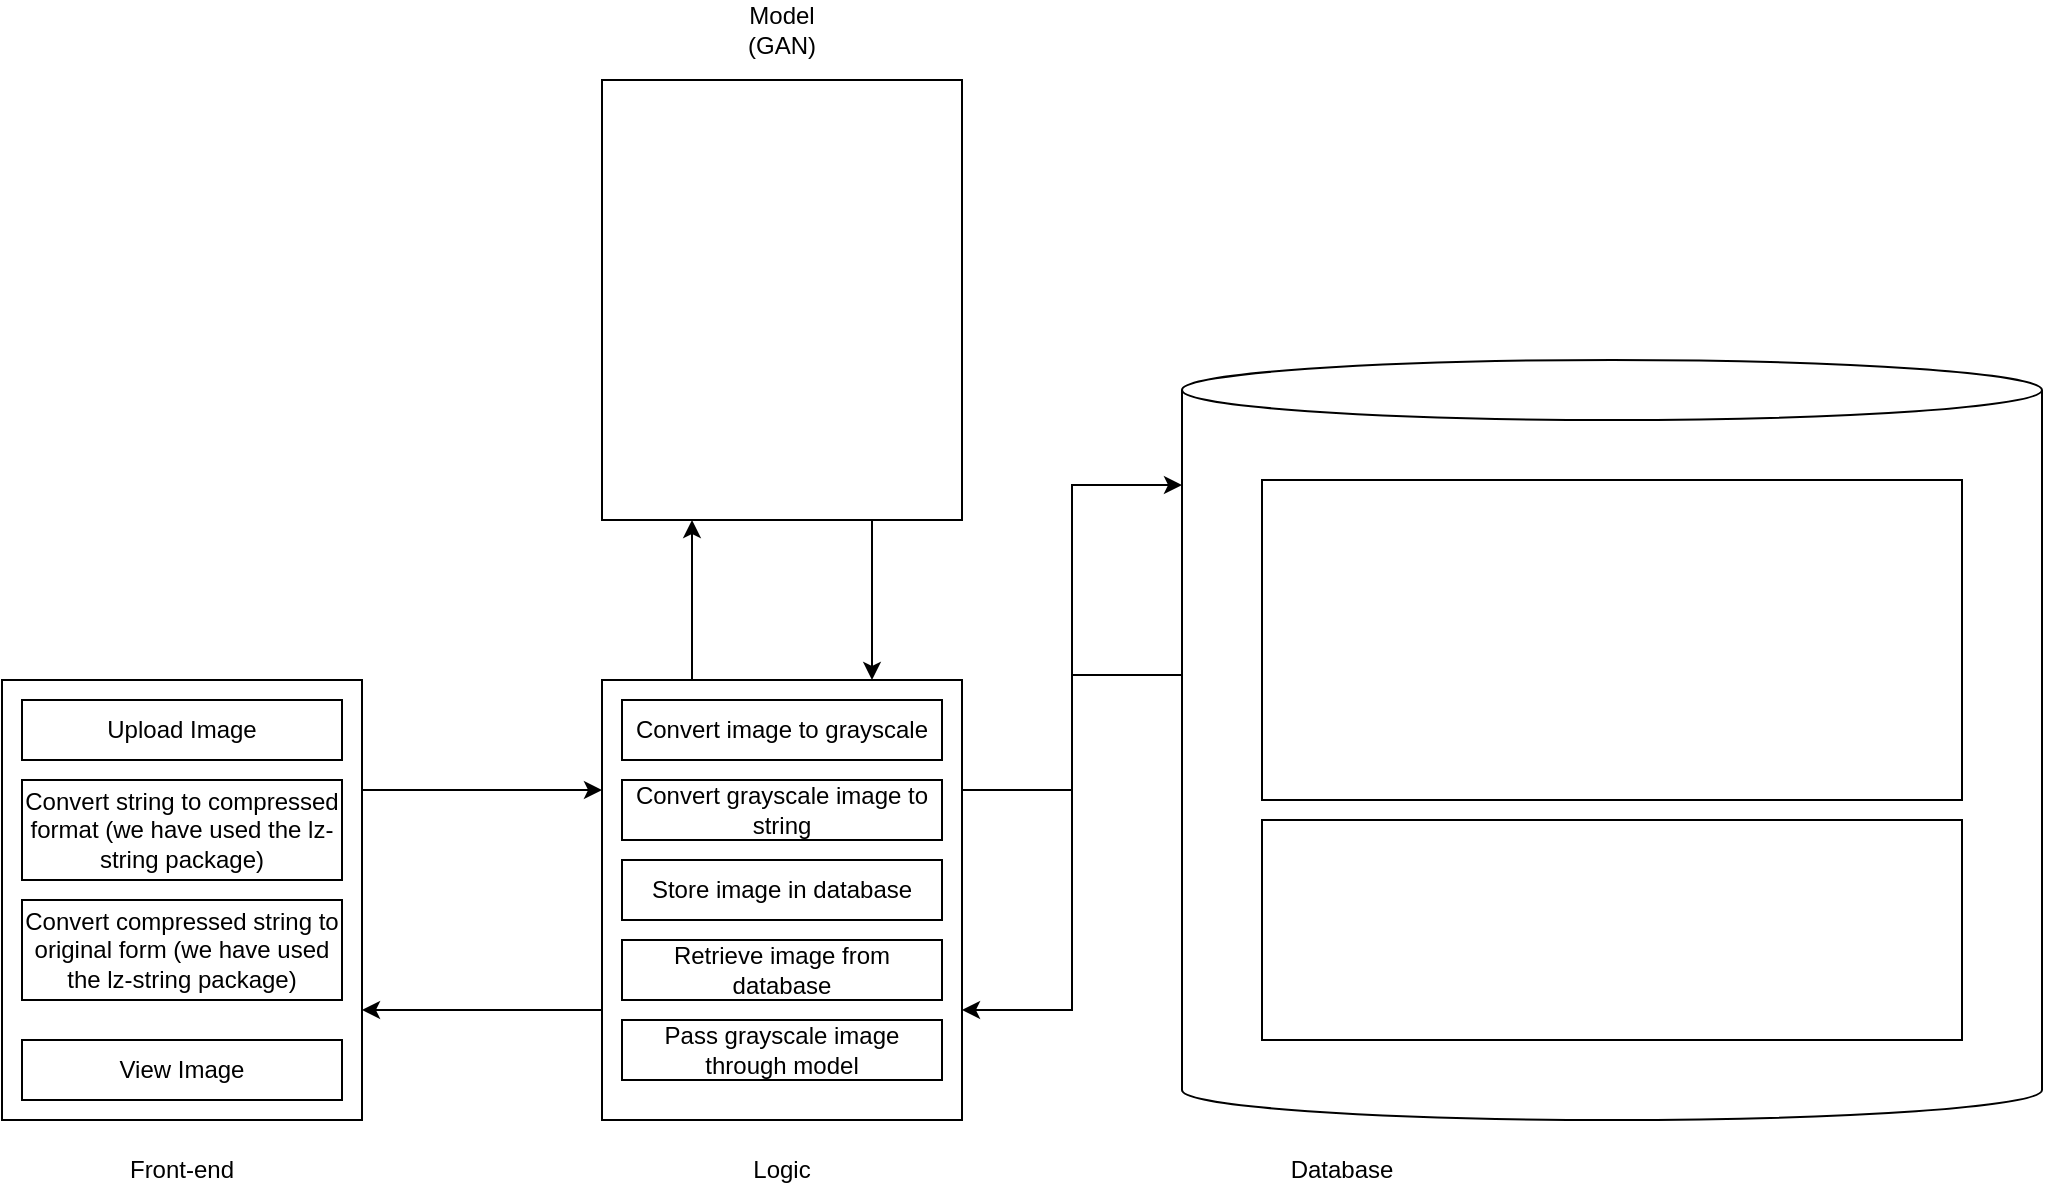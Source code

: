 <mxfile version="21.1.8" type="github">
  <diagram name="Page-1" id="onjwb0JKYa4-4VWLuJun">
    <mxGraphModel dx="587" dy="1470" grid="1" gridSize="10" guides="1" tooltips="1" connect="1" arrows="1" fold="1" page="1" pageScale="1" pageWidth="827" pageHeight="1169" math="0" shadow="0">
      <root>
        <mxCell id="0" />
        <mxCell id="1" parent="0" />
        <mxCell id="0ODJR2t6Mu53_vlMCUhQ-5" style="edgeStyle=orthogonalEdgeStyle;rounded=0;orthogonalLoop=1;jettySize=auto;html=1;exitX=1;exitY=0.25;exitDx=0;exitDy=0;entryX=0;entryY=0.25;entryDx=0;entryDy=0;" edge="1" parent="1" source="wSqmQa1260ScLGH2FIQq-1" target="wSqmQa1260ScLGH2FIQq-3">
          <mxGeometry relative="1" as="geometry" />
        </mxCell>
        <mxCell id="wSqmQa1260ScLGH2FIQq-1" value="" style="rounded=0;whiteSpace=wrap;html=1;" parent="1" vertex="1">
          <mxGeometry x="40" y="130" width="180" height="220" as="geometry" />
        </mxCell>
        <mxCell id="0ODJR2t6Mu53_vlMCUhQ-7" style="edgeStyle=orthogonalEdgeStyle;rounded=0;orthogonalLoop=1;jettySize=auto;html=1;exitX=0.25;exitY=0;exitDx=0;exitDy=0;entryX=0.25;entryY=1;entryDx=0;entryDy=0;" edge="1" parent="1" source="wSqmQa1260ScLGH2FIQq-3" target="wSqmQa1260ScLGH2FIQq-4">
          <mxGeometry relative="1" as="geometry" />
        </mxCell>
        <mxCell id="0ODJR2t6Mu53_vlMCUhQ-9" style="edgeStyle=orthogonalEdgeStyle;rounded=0;orthogonalLoop=1;jettySize=auto;html=1;exitX=1;exitY=0.25;exitDx=0;exitDy=0;entryX=0;entryY=0;entryDx=0;entryDy=62.5;entryPerimeter=0;" edge="1" parent="1" source="wSqmQa1260ScLGH2FIQq-3" target="wSqmQa1260ScLGH2FIQq-5">
          <mxGeometry relative="1" as="geometry" />
        </mxCell>
        <mxCell id="0ODJR2t6Mu53_vlMCUhQ-20" style="edgeStyle=orthogonalEdgeStyle;rounded=0;orthogonalLoop=1;jettySize=auto;html=1;exitX=0;exitY=0.75;exitDx=0;exitDy=0;entryX=1;entryY=0.75;entryDx=0;entryDy=0;" edge="1" parent="1" source="wSqmQa1260ScLGH2FIQq-3" target="wSqmQa1260ScLGH2FIQq-1">
          <mxGeometry relative="1" as="geometry" />
        </mxCell>
        <mxCell id="wSqmQa1260ScLGH2FIQq-3" value="" style="rounded=0;whiteSpace=wrap;html=1;" parent="1" vertex="1">
          <mxGeometry x="340" y="130" width="180" height="220" as="geometry" />
        </mxCell>
        <mxCell id="0ODJR2t6Mu53_vlMCUhQ-8" style="edgeStyle=orthogonalEdgeStyle;rounded=0;orthogonalLoop=1;jettySize=auto;html=1;exitX=0.75;exitY=1;exitDx=0;exitDy=0;entryX=0.75;entryY=0;entryDx=0;entryDy=0;" edge="1" parent="1" source="wSqmQa1260ScLGH2FIQq-4" target="wSqmQa1260ScLGH2FIQq-3">
          <mxGeometry relative="1" as="geometry" />
        </mxCell>
        <mxCell id="wSqmQa1260ScLGH2FIQq-4" value="" style="rounded=0;whiteSpace=wrap;html=1;" parent="1" vertex="1">
          <mxGeometry x="340" y="-170" width="180" height="220" as="geometry" />
        </mxCell>
        <mxCell id="0ODJR2t6Mu53_vlMCUhQ-10" style="edgeStyle=orthogonalEdgeStyle;rounded=0;orthogonalLoop=1;jettySize=auto;html=1;exitX=0;exitY=0;exitDx=0;exitDy=157.5;exitPerimeter=0;entryX=1;entryY=0.75;entryDx=0;entryDy=0;" edge="1" parent="1" source="wSqmQa1260ScLGH2FIQq-5" target="wSqmQa1260ScLGH2FIQq-3">
          <mxGeometry relative="1" as="geometry" />
        </mxCell>
        <mxCell id="wSqmQa1260ScLGH2FIQq-5" value="" style="shape=cylinder3;whiteSpace=wrap;html=1;boundedLbl=1;backgroundOutline=1;size=15;" parent="1" vertex="1">
          <mxGeometry x="630" y="-30" width="430" height="380" as="geometry" />
        </mxCell>
        <mxCell id="0ODJR2t6Mu53_vlMCUhQ-1" value="Front-end" style="text;html=1;strokeColor=none;fillColor=none;align=center;verticalAlign=middle;whiteSpace=wrap;rounded=0;" vertex="1" parent="1">
          <mxGeometry x="100" y="360" width="60" height="30" as="geometry" />
        </mxCell>
        <mxCell id="0ODJR2t6Mu53_vlMCUhQ-2" value="Logic" style="text;html=1;strokeColor=none;fillColor=none;align=center;verticalAlign=middle;whiteSpace=wrap;rounded=0;" vertex="1" parent="1">
          <mxGeometry x="400" y="360" width="60" height="30" as="geometry" />
        </mxCell>
        <mxCell id="0ODJR2t6Mu53_vlMCUhQ-3" value="Model (GAN)" style="text;html=1;strokeColor=none;fillColor=none;align=center;verticalAlign=middle;whiteSpace=wrap;rounded=0;" vertex="1" parent="1">
          <mxGeometry x="400" y="-210" width="60" height="30" as="geometry" />
        </mxCell>
        <mxCell id="0ODJR2t6Mu53_vlMCUhQ-4" value="Database" style="text;html=1;strokeColor=none;fillColor=none;align=center;verticalAlign=middle;whiteSpace=wrap;rounded=0;" vertex="1" parent="1">
          <mxGeometry x="680" y="360" width="60" height="30" as="geometry" />
        </mxCell>
        <mxCell id="0ODJR2t6Mu53_vlMCUhQ-11" value="Upload Image" style="rounded=0;whiteSpace=wrap;html=1;" vertex="1" parent="1">
          <mxGeometry x="50" y="140" width="160" height="30" as="geometry" />
        </mxCell>
        <mxCell id="0ODJR2t6Mu53_vlMCUhQ-12" value="View Image" style="rounded=0;whiteSpace=wrap;html=1;" vertex="1" parent="1">
          <mxGeometry x="50" y="310" width="160" height="30" as="geometry" />
        </mxCell>
        <mxCell id="0ODJR2t6Mu53_vlMCUhQ-13" value="Convert string to compressed format (we have used the lz-string package)" style="rounded=0;whiteSpace=wrap;html=1;" vertex="1" parent="1">
          <mxGeometry x="50" y="180" width="160" height="50" as="geometry" />
        </mxCell>
        <mxCell id="0ODJR2t6Mu53_vlMCUhQ-14" value="Convert compressed string to original form (we have used the lz-string package)" style="rounded=0;whiteSpace=wrap;html=1;" vertex="1" parent="1">
          <mxGeometry x="50" y="240" width="160" height="50" as="geometry" />
        </mxCell>
        <mxCell id="0ODJR2t6Mu53_vlMCUhQ-15" value="Convert grayscale image to string" style="rounded=0;whiteSpace=wrap;html=1;" vertex="1" parent="1">
          <mxGeometry x="350" y="180" width="160" height="30" as="geometry" />
        </mxCell>
        <mxCell id="0ODJR2t6Mu53_vlMCUhQ-16" value="Store image in database" style="rounded=0;whiteSpace=wrap;html=1;" vertex="1" parent="1">
          <mxGeometry x="350" y="220" width="160" height="30" as="geometry" />
        </mxCell>
        <mxCell id="0ODJR2t6Mu53_vlMCUhQ-17" value="Retrieve image from database" style="rounded=0;whiteSpace=wrap;html=1;" vertex="1" parent="1">
          <mxGeometry x="350" y="260" width="160" height="30" as="geometry" />
        </mxCell>
        <mxCell id="0ODJR2t6Mu53_vlMCUhQ-18" value="Convert image to grayscale" style="rounded=0;whiteSpace=wrap;html=1;" vertex="1" parent="1">
          <mxGeometry x="350" y="140" width="160" height="30" as="geometry" />
        </mxCell>
        <mxCell id="0ODJR2t6Mu53_vlMCUhQ-19" value="Pass grayscale image through model" style="rounded=0;whiteSpace=wrap;html=1;" vertex="1" parent="1">
          <mxGeometry x="350" y="300" width="160" height="30" as="geometry" />
        </mxCell>
        <mxCell id="0ODJR2t6Mu53_vlMCUhQ-21" value="" style="rounded=0;whiteSpace=wrap;html=1;align=left;" vertex="1" parent="1">
          <mxGeometry x="670" y="30" width="350" height="160" as="geometry" />
        </mxCell>
        <mxCell id="0ODJR2t6Mu53_vlMCUhQ-22" value="" style="rounded=0;whiteSpace=wrap;html=1;" vertex="1" parent="1">
          <mxGeometry x="670" y="200" width="350" height="110" as="geometry" />
        </mxCell>
      </root>
    </mxGraphModel>
  </diagram>
</mxfile>
